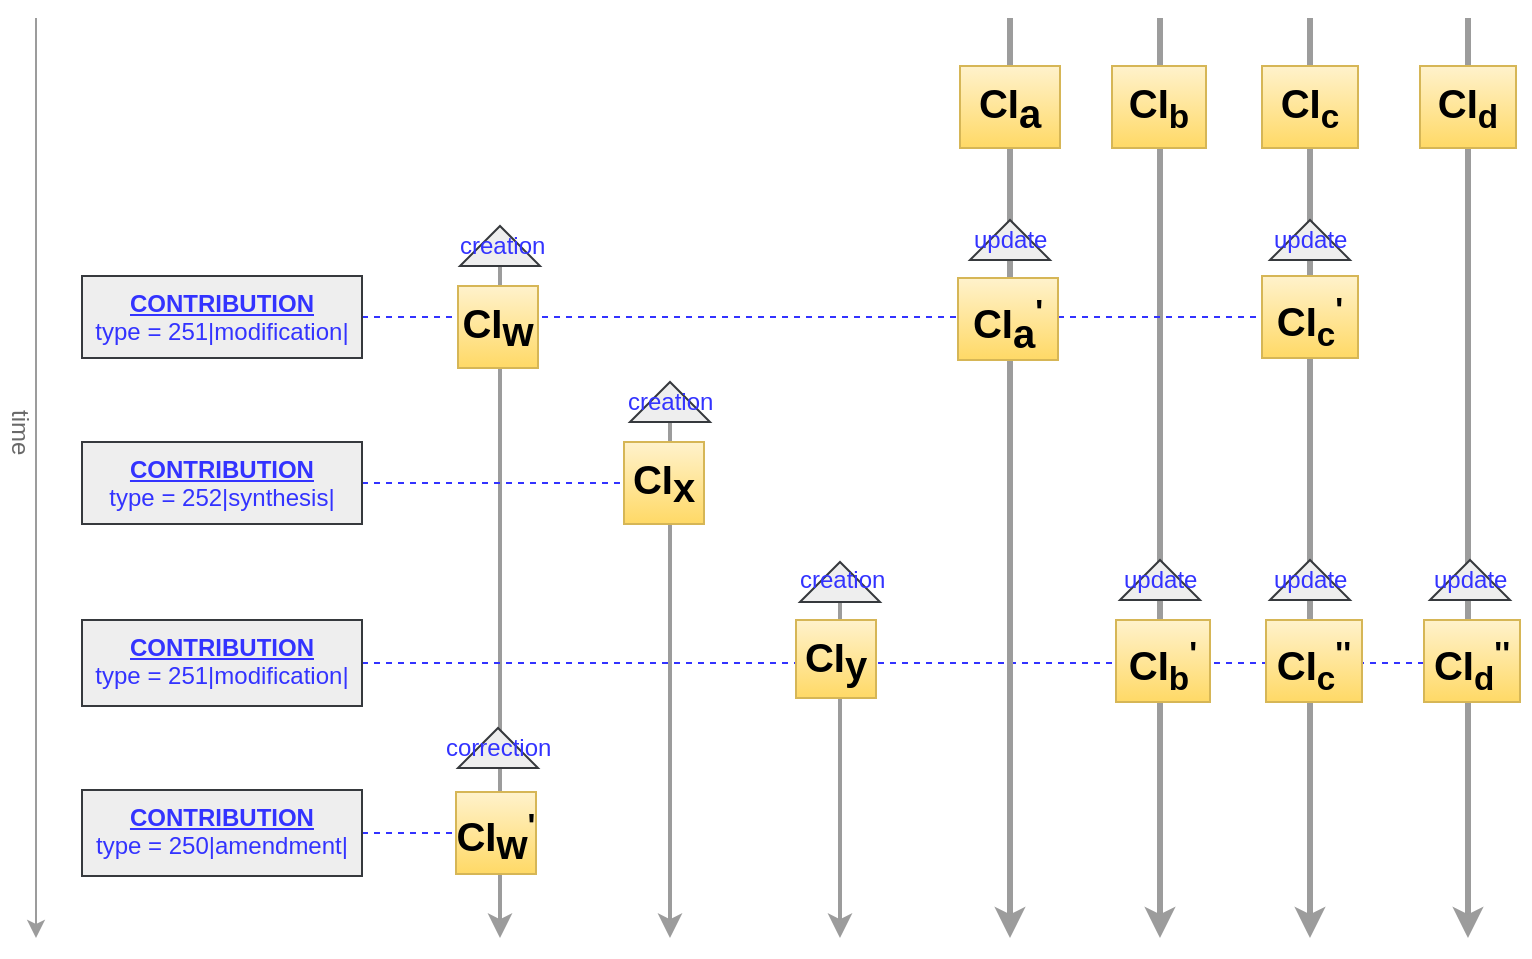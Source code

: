 <mxfile version="12.1.3" type="device" pages="1"><diagram id="a1SSlkNMJl8RM_zxjSbG" name="Page-1"><mxGraphModel dx="1030" dy="705" grid="1" gridSize="10" guides="1" tooltips="1" connect="1" arrows="1" fold="1" page="1" pageScale="1" pageWidth="1169" pageHeight="827" math="0" shadow="0"><root><mxCell id="0"/><mxCell id="1" parent="0"/><mxCell id="bppKK_2gmQRHNSb_QHNx-20" style="edgeStyle=orthogonalEdgeStyle;rounded=0;orthogonalLoop=1;jettySize=auto;html=1;strokeWidth=3;strokeColor=#9C9C9C;" parent="1" edge="1"><mxGeometry relative="1" as="geometry"><mxPoint x="751" y="500" as="targetPoint"/><mxPoint x="751" y="40" as="sourcePoint"/></mxGeometry></mxCell><mxCell id="bppKK_2gmQRHNSb_QHNx-18" style="edgeStyle=orthogonalEdgeStyle;rounded=0;orthogonalLoop=1;jettySize=auto;html=1;strokeWidth=3;strokeColor=#9C9C9C;" parent="1" edge="1"><mxGeometry relative="1" as="geometry"><mxPoint x="597" y="500" as="targetPoint"/><mxPoint x="597" y="40" as="sourcePoint"/></mxGeometry></mxCell><mxCell id="bppKK_2gmQRHNSb_QHNx-26" style="edgeStyle=orthogonalEdgeStyle;rounded=0;orthogonalLoop=1;jettySize=auto;html=1;exitX=1;exitY=0.5;exitDx=0;exitDy=0;entryX=0;entryY=0.5;entryDx=0;entryDy=0;strokeColor=#3333FF;strokeWidth=1;endArrow=none;endFill=0;dashed=1;" parent="1" source="bppKK_2gmQRHNSb_QHNx-25" target="6B5UGwFnlzSjLFUFgNet-5" edge="1"><mxGeometry relative="1" as="geometry"><mxPoint x="712" y="154" as="targetPoint"/></mxGeometry></mxCell><mxCell id="bppKK_2gmQRHNSb_QHNx-22" style="edgeStyle=orthogonalEdgeStyle;rounded=0;orthogonalLoop=1;jettySize=auto;html=1;exitX=0;exitY=0.5;exitDx=0;exitDy=0;strokeWidth=2;strokeColor=#9C9C9C;" parent="1" source="bppKK_2gmQRHNSb_QHNx-69" edge="1"><mxGeometry relative="1" as="geometry"><mxPoint x="437" y="500" as="targetPoint"/><mxPoint x="436.5" y="347" as="sourcePoint"/></mxGeometry></mxCell><mxCell id="bppKK_2gmQRHNSb_QHNx-23" style="edgeStyle=orthogonalEdgeStyle;rounded=0;orthogonalLoop=1;jettySize=auto;html=1;exitX=0;exitY=0.5;exitDx=0;exitDy=0;strokeWidth=2;strokeColor=#9C9C9C;" parent="1" source="bppKK_2gmQRHNSb_QHNx-67" edge="1"><mxGeometry relative="1" as="geometry"><mxPoint x="352" y="500" as="targetPoint"/><mxPoint x="352" y="267" as="sourcePoint"/></mxGeometry></mxCell><mxCell id="bppKK_2gmQRHNSb_QHNx-24" style="edgeStyle=orthogonalEdgeStyle;rounded=0;orthogonalLoop=1;jettySize=auto;html=1;strokeWidth=2;strokeColor=#9C9C9C;exitX=0;exitY=0.5;exitDx=0;exitDy=0;" parent="1" source="bppKK_2gmQRHNSb_QHNx-61" edge="1"><mxGeometry relative="1" as="geometry"><mxPoint x="267" y="500" as="targetPoint"/><mxPoint x="210" y="90" as="sourcePoint"/></mxGeometry></mxCell><mxCell id="bppKK_2gmQRHNSb_QHNx-34" style="edgeStyle=orthogonalEdgeStyle;rounded=0;orthogonalLoop=1;jettySize=auto;html=1;exitX=1;exitY=0.5;exitDx=0;exitDy=0;dashed=1;endArrow=none;endFill=0;strokeColor=#3333FF;strokeWidth=1;fontSize=12;entryX=0;entryY=0.5;entryDx=0;entryDy=0;" parent="1" source="bppKK_2gmQRHNSb_QHNx-32" target="6B5UGwFnlzSjLFUFgNet-9" edge="1"><mxGeometry relative="1" as="geometry"><mxPoint x="222" y="402" as="targetPoint"/></mxGeometry></mxCell><mxCell id="bppKK_2gmQRHNSb_QHNx-31" style="edgeStyle=orthogonalEdgeStyle;rounded=0;orthogonalLoop=1;jettySize=auto;html=1;exitX=1;exitY=0.5;exitDx=0;exitDy=0;entryX=0;entryY=0.5;entryDx=0;entryDy=0;dashed=1;endArrow=none;endFill=0;strokeColor=#3333FF;strokeWidth=1;fontSize=12;" parent="1" source="bppKK_2gmQRHNSb_QHNx-30" target="6B5UGwFnlzSjLFUFgNet-8" edge="1"><mxGeometry relative="1" as="geometry"><Array as="points"><mxPoint x="198" y="362"/></Array><mxPoint x="812" y="322" as="targetPoint"/></mxGeometry></mxCell><mxCell id="bppKK_2gmQRHNSb_QHNx-19" style="edgeStyle=orthogonalEdgeStyle;rounded=0;orthogonalLoop=1;jettySize=auto;html=1;strokeWidth=3;strokeColor=#9C9C9C;" parent="1" edge="1"><mxGeometry relative="1" as="geometry"><mxPoint x="672" y="500" as="targetPoint"/><mxPoint x="672" y="40" as="sourcePoint"/></mxGeometry></mxCell><mxCell id="bppKK_2gmQRHNSb_QHNx-16" style="edgeStyle=orthogonalEdgeStyle;rounded=0;orthogonalLoop=1;jettySize=auto;html=1;strokeWidth=3;strokeColor=#9C9C9C;" parent="1" edge="1"><mxGeometry relative="1" as="geometry"><mxPoint x="522" y="500" as="targetPoint"/><mxPoint x="522" y="40" as="sourcePoint"/></mxGeometry></mxCell><mxCell id="bppKK_2gmQRHNSb_QHNx-1" value="&lt;font style=&quot;font-size: 20px;&quot;&gt;CI&lt;sub style=&quot;font-size: 20px;&quot;&gt;a&lt;/sub&gt;&lt;/font&gt;" style="rounded=0;whiteSpace=wrap;html=1;fontSize=20;fillColor=#fff2cc;strokeColor=#d6b656;verticalAlign=top;gradientColor=#ffd966;fontStyle=1;" parent="1" vertex="1"><mxGeometry x="497" y="64" width="50" height="41" as="geometry"/></mxCell><mxCell id="bppKK_2gmQRHNSb_QHNx-2" value="&lt;span style=&quot;font-size: 20px ; font-weight: 700&quot;&gt;CI&lt;/span&gt;&lt;sub style=&quot;font-weight: 700 ; font-size: 20px&quot;&gt;w&lt;/sub&gt;" style="rounded=0;whiteSpace=wrap;html=1;fontSize=14;fillColor=#fff2cc;strokeColor=#d6b656;verticalAlign=top;gradientColor=#ffd966;fontColor=#000000;" parent="1" vertex="1"><mxGeometry x="246" y="174" width="40" height="41" as="geometry"/></mxCell><mxCell id="bppKK_2gmQRHNSb_QHNx-3" value="&lt;span style=&quot;font-size: 20px&quot;&gt;CI&lt;sub&gt;b&lt;/sub&gt;&lt;/span&gt;" style="rounded=0;whiteSpace=wrap;html=1;fontSize=14;fillColor=#fff2cc;strokeColor=#d6b656;verticalAlign=top;gradientColor=#ffd966;fontStyle=1;" parent="1" vertex="1"><mxGeometry x="573" y="64" width="47" height="41" as="geometry"/></mxCell><mxCell id="bppKK_2gmQRHNSb_QHNx-4" value="&lt;span style=&quot;font-size: 20px&quot;&gt;CI&lt;sub&gt;c&lt;/sub&gt;&lt;/span&gt;" style="rounded=0;whiteSpace=wrap;html=1;fontSize=14;fillColor=#fff2cc;strokeColor=#d6b656;verticalAlign=top;gradientColor=#ffd966;fontStyle=1;" parent="1" vertex="1"><mxGeometry x="648" y="64" width="48" height="41" as="geometry"/></mxCell><mxCell id="bppKK_2gmQRHNSb_QHNx-5" value="&lt;span style=&quot;font-size: 20px&quot;&gt;CI&lt;sub&gt;d&lt;/sub&gt;&lt;/span&gt;" style="rounded=0;whiteSpace=wrap;html=1;fontSize=14;fillColor=#fff2cc;strokeColor=#d6b656;verticalAlign=top;gradientColor=#ffd966;fontStyle=1;" parent="1" vertex="1"><mxGeometry x="727" y="64" width="48" height="41" as="geometry"/></mxCell><mxCell id="bppKK_2gmQRHNSb_QHNx-7" value="&lt;span style=&quot;font-size: 20px ; font-weight: 700&quot;&gt;CI&lt;/span&gt;&lt;sub style=&quot;font-weight: 700 ; font-size: 20px&quot;&gt;x&lt;/sub&gt;" style="rounded=0;whiteSpace=wrap;html=1;fontSize=14;fillColor=#fff2cc;strokeColor=#d6b656;verticalAlign=top;gradientColor=#ffd966;fontColor=#000000;" parent="1" vertex="1"><mxGeometry x="329" y="252" width="40" height="41" as="geometry"/></mxCell><mxCell id="bppKK_2gmQRHNSb_QHNx-9" value="&lt;span style=&quot;font-size: 20px ; font-weight: 700&quot;&gt;CI&lt;/span&gt;&lt;sub style=&quot;font-weight: 700 ; font-size: 20px&quot;&gt;y&lt;/sub&gt;" style="rounded=0;whiteSpace=wrap;html=1;fontSize=14;fillColor=#fff2cc;strokeColor=#d6b656;verticalAlign=top;gradientColor=#ffd966;fontColor=#000000;" parent="1" vertex="1"><mxGeometry x="415" y="341" width="40" height="39" as="geometry"/></mxCell><mxCell id="bppKK_2gmQRHNSb_QHNx-25" value="&lt;font color=&quot;#3333ff&quot; style=&quot;font-size: 12px&quot;&gt;&lt;b style=&quot;font-size: 12px&quot;&gt;&lt;u style=&quot;font-size: 12px&quot;&gt;CONTRIBUTION&lt;/u&gt;&lt;/b&gt;&lt;br style=&quot;font-size: 12px&quot;&gt;type = 251|modification|&lt;br style=&quot;font-size: 12px&quot;&gt;&lt;/font&gt;" style="rounded=0;whiteSpace=wrap;html=1;fontSize=12;fillColor=#eeeeee;strokeColor=#36393d;verticalAlign=top;" parent="1" vertex="1"><mxGeometry x="58" y="169" width="140" height="41" as="geometry"/></mxCell><mxCell id="bppKK_2gmQRHNSb_QHNx-29" style="edgeStyle=orthogonalEdgeStyle;rounded=0;orthogonalLoop=1;jettySize=auto;html=1;exitX=1;exitY=0.5;exitDx=0;exitDy=0;dashed=1;endArrow=none;endFill=0;strokeColor=#3333FF;strokeWidth=1;fontSize=12;" parent="1" source="bppKK_2gmQRHNSb_QHNx-28" target="bppKK_2gmQRHNSb_QHNx-7" edge="1"><mxGeometry relative="1" as="geometry"><mxPoint x="333" y="234" as="targetPoint"/></mxGeometry></mxCell><mxCell id="bppKK_2gmQRHNSb_QHNx-28" value="&lt;font color=&quot;#3333ff&quot;&gt;&lt;b style=&quot;font-size: 12px&quot;&gt;&lt;u style=&quot;font-size: 12px&quot;&gt;CONTRIBUTION&lt;/u&gt;&lt;/b&gt;&lt;br style=&quot;font-size: 12px&quot;&gt;type = 252|synthesis|&lt;br style=&quot;font-size: 12px&quot;&gt;&lt;/font&gt;" style="rounded=0;whiteSpace=wrap;html=1;fontSize=12;fillColor=#eeeeee;strokeColor=#36393d;verticalAlign=top;" parent="1" vertex="1"><mxGeometry x="58" y="252" width="140" height="41" as="geometry"/></mxCell><mxCell id="bppKK_2gmQRHNSb_QHNx-30" value="&lt;font color=&quot;#3333ff&quot;&gt;&lt;b style=&quot;font-size: 12px&quot;&gt;&lt;u style=&quot;font-size: 12px&quot;&gt;CONTRIBUTION&lt;/u&gt;&lt;/b&gt;&lt;br style=&quot;font-size: 12px&quot;&gt;type = 251|modification|&lt;br style=&quot;font-size: 12px&quot;&gt;&lt;/font&gt;" style="rounded=0;whiteSpace=wrap;html=1;fontSize=12;fillColor=#eeeeee;strokeColor=#36393d;verticalAlign=top;" parent="1" vertex="1"><mxGeometry x="58" y="341" width="140" height="43" as="geometry"/></mxCell><mxCell id="bppKK_2gmQRHNSb_QHNx-32" value="&lt;font color=&quot;#3333ff&quot;&gt;&lt;b style=&quot;font-size: 12px&quot;&gt;&lt;u style=&quot;font-size: 12px&quot;&gt;CONTRIBUTION&lt;/u&gt;&lt;/b&gt;&lt;br style=&quot;font-size: 12px&quot;&gt;type = 250|amendment|&lt;br style=&quot;font-size: 12px&quot;&gt;&lt;/font&gt;" style="rounded=0;whiteSpace=wrap;html=1;fontSize=12;fillColor=#eeeeee;strokeColor=#36393d;verticalAlign=top;" parent="1" vertex="1"><mxGeometry x="58" y="426" width="140" height="43" as="geometry"/></mxCell><mxCell id="bppKK_2gmQRHNSb_QHNx-36" style="edgeStyle=orthogonalEdgeStyle;rounded=0;orthogonalLoop=1;jettySize=auto;html=1;strokeWidth=1;strokeColor=#9C9C9C;" parent="1" edge="1"><mxGeometry relative="1" as="geometry"><mxPoint x="35" y="500" as="targetPoint"/><mxPoint x="35" y="40" as="sourcePoint"/></mxGeometry></mxCell><mxCell id="bppKK_2gmQRHNSb_QHNx-37" value="time" style="text;html=1;resizable=0;points=[];autosize=1;align=left;verticalAlign=top;spacingTop=-4;fontSize=12;rotation=90;fontColor=#696969;" parent="1" vertex="1"><mxGeometry x="7" y="244" width="40" height="20" as="geometry"/></mxCell><mxCell id="bppKK_2gmQRHNSb_QHNx-38" value="" style="triangle;whiteSpace=wrap;html=1;fontSize=12;rotation=-90;fillColor=#eeeeee;strokeColor=#36393d;" parent="1" vertex="1"><mxGeometry x="256" y="385" width="20" height="40" as="geometry"/></mxCell><mxCell id="bppKK_2gmQRHNSb_QHNx-39" value="correction" style="text;html=1;resizable=0;points=[];autosize=1;align=left;verticalAlign=top;spacingTop=-4;fontSize=12;fontColor=#3333FF;" parent="1" vertex="1"><mxGeometry x="238" y="395" width="70" height="20" as="geometry"/></mxCell><mxCell id="bppKK_2gmQRHNSb_QHNx-42" value="" style="triangle;whiteSpace=wrap;html=1;fontSize=12;rotation=-90;fillColor=#eeeeee;strokeColor=#36393d;" parent="1" vertex="1"><mxGeometry x="587" y="301" width="20" height="40" as="geometry"/></mxCell><mxCell id="bppKK_2gmQRHNSb_QHNx-43" value="update" style="text;html=1;resizable=0;points=[];autosize=1;align=left;verticalAlign=top;spacingTop=-4;fontSize=12;fontColor=#3333FF;" parent="1" vertex="1"><mxGeometry x="577" y="311" width="50" height="20" as="geometry"/></mxCell><mxCell id="bppKK_2gmQRHNSb_QHNx-45" value="" style="triangle;whiteSpace=wrap;html=1;fontSize=12;rotation=-90;fillColor=#eeeeee;strokeColor=#36393d;" parent="1" vertex="1"><mxGeometry x="662" y="301" width="20" height="40" as="geometry"/></mxCell><mxCell id="bppKK_2gmQRHNSb_QHNx-46" value="update" style="text;html=1;resizable=0;points=[];autosize=1;align=left;verticalAlign=top;spacingTop=-4;fontSize=12;fontColor=#3333FF;" parent="1" vertex="1"><mxGeometry x="652" y="311" width="50" height="20" as="geometry"/></mxCell><mxCell id="bppKK_2gmQRHNSb_QHNx-47" value="" style="triangle;whiteSpace=wrap;html=1;fontSize=12;rotation=-90;fillColor=#eeeeee;strokeColor=#36393d;" parent="1" vertex="1"><mxGeometry x="742" y="301" width="20" height="40" as="geometry"/></mxCell><mxCell id="bppKK_2gmQRHNSb_QHNx-48" value="update" style="text;html=1;resizable=0;points=[];autosize=1;align=left;verticalAlign=top;spacingTop=-4;fontSize=12;fontColor=#3333FF;" parent="1" vertex="1"><mxGeometry x="732" y="311" width="50" height="20" as="geometry"/></mxCell><mxCell id="bppKK_2gmQRHNSb_QHNx-53" value="" style="triangle;whiteSpace=wrap;html=1;fontSize=12;rotation=-90;fillColor=#eeeeee;strokeColor=#36393d;" parent="1" vertex="1"><mxGeometry x="512" y="131" width="20" height="40" as="geometry"/></mxCell><mxCell id="bppKK_2gmQRHNSb_QHNx-54" value="update" style="text;html=1;resizable=0;points=[];autosize=1;align=left;verticalAlign=top;spacingTop=-4;fontSize=12;fontColor=#3333FF;" parent="1" vertex="1"><mxGeometry x="502" y="141" width="50" height="20" as="geometry"/></mxCell><mxCell id="bppKK_2gmQRHNSb_QHNx-55" value="" style="triangle;whiteSpace=wrap;html=1;fontSize=12;rotation=-90;fillColor=#eeeeee;strokeColor=#36393d;" parent="1" vertex="1"><mxGeometry x="662" y="131" width="20" height="40" as="geometry"/></mxCell><mxCell id="bppKK_2gmQRHNSb_QHNx-56" value="update" style="text;html=1;resizable=0;points=[];autosize=1;align=left;verticalAlign=top;spacingTop=-4;fontSize=12;fontColor=#3333FF;" parent="1" vertex="1"><mxGeometry x="652" y="141" width="50" height="20" as="geometry"/></mxCell><mxCell id="bppKK_2gmQRHNSb_QHNx-61" value="" style="triangle;whiteSpace=wrap;html=1;fontSize=12;rotation=-90;fillColor=#eeeeee;strokeColor=#36393d;" parent="1" vertex="1"><mxGeometry x="257" y="134" width="20" height="40" as="geometry"/></mxCell><mxCell id="bppKK_2gmQRHNSb_QHNx-62" value="creation" style="text;html=1;resizable=0;points=[];autosize=1;align=left;verticalAlign=top;spacingTop=-4;fontSize=12;fontColor=#3333FF;" parent="1" vertex="1"><mxGeometry x="245" y="144" width="60" height="20" as="geometry"/></mxCell><mxCell id="bppKK_2gmQRHNSb_QHNx-67" value="" style="triangle;whiteSpace=wrap;html=1;fontSize=12;rotation=-90;fillColor=#eeeeee;strokeColor=#36393d;" parent="1" vertex="1"><mxGeometry x="342" y="212" width="20" height="40" as="geometry"/></mxCell><mxCell id="bppKK_2gmQRHNSb_QHNx-68" value="creation" style="text;html=1;resizable=0;points=[];autosize=1;align=left;verticalAlign=top;spacingTop=-4;fontSize=12;fontColor=#3333FF;" parent="1" vertex="1"><mxGeometry x="329" y="222" width="60" height="20" as="geometry"/></mxCell><mxCell id="bppKK_2gmQRHNSb_QHNx-69" value="" style="triangle;whiteSpace=wrap;html=1;fontSize=12;rotation=-90;fillColor=#eeeeee;strokeColor=#36393d;" parent="1" vertex="1"><mxGeometry x="427" y="302" width="20" height="40" as="geometry"/></mxCell><mxCell id="bppKK_2gmQRHNSb_QHNx-70" value="creation" style="text;html=1;resizable=0;points=[];autosize=1;align=left;verticalAlign=top;spacingTop=-4;fontSize=12;fontColor=#3333FF;" parent="1" vertex="1"><mxGeometry x="415" y="311" width="60" height="20" as="geometry"/></mxCell><mxCell id="6B5UGwFnlzSjLFUFgNet-3" value="&lt;font style=&quot;font-size: 20px&quot;&gt;CI&lt;sub style=&quot;font-size: 20px&quot;&gt;a&lt;/sub&gt;&lt;span style=&quot;font-size: 20px&quot;&gt;&lt;sup&gt;'&lt;/sup&gt;&lt;/span&gt;&lt;/font&gt;" style="rounded=0;whiteSpace=wrap;html=1;fontSize=20;fillColor=#fff2cc;strokeColor=#d6b656;verticalAlign=top;gradientColor=#ffd966;fontStyle=1;" vertex="1" parent="1"><mxGeometry x="496" y="170" width="50" height="41" as="geometry"/></mxCell><mxCell id="6B5UGwFnlzSjLFUFgNet-5" value="&lt;span style=&quot;font-size: 20px&quot;&gt;CI&lt;sub&gt;c&lt;/sub&gt;&lt;sup&gt;'&lt;/sup&gt;&lt;/span&gt;" style="rounded=0;whiteSpace=wrap;html=1;fontSize=14;fillColor=#fff2cc;strokeColor=#d6b656;verticalAlign=top;gradientColor=#ffd966;fontStyle=1;" vertex="1" parent="1"><mxGeometry x="648" y="169" width="48" height="41" as="geometry"/></mxCell><mxCell id="6B5UGwFnlzSjLFUFgNet-6" value="&lt;span style=&quot;font-size: 20px&quot;&gt;CI&lt;sub&gt;b&lt;/sub&gt;&lt;sup&gt;'&lt;/sup&gt;&lt;/span&gt;" style="rounded=0;whiteSpace=wrap;html=1;fontSize=14;fillColor=#fff2cc;strokeColor=#d6b656;verticalAlign=top;gradientColor=#ffd966;fontStyle=1;" vertex="1" parent="1"><mxGeometry x="575" y="341" width="47" height="41" as="geometry"/></mxCell><mxCell id="6B5UGwFnlzSjLFUFgNet-7" value="&lt;span style=&quot;font-size: 20px&quot;&gt;CI&lt;sub&gt;c&lt;/sub&gt;&lt;sup&gt;''&lt;/sup&gt;&lt;/span&gt;" style="rounded=0;whiteSpace=wrap;html=1;fontSize=14;fillColor=#fff2cc;strokeColor=#d6b656;verticalAlign=top;gradientColor=#ffd966;fontStyle=1;" vertex="1" parent="1"><mxGeometry x="650" y="341" width="48" height="41" as="geometry"/></mxCell><mxCell id="6B5UGwFnlzSjLFUFgNet-8" value="&lt;span style=&quot;font-size: 20px&quot;&gt;CI&lt;sub&gt;d&lt;/sub&gt;&lt;sup&gt;''&lt;/sup&gt;&lt;/span&gt;" style="rounded=0;whiteSpace=wrap;html=1;fontSize=14;fillColor=#fff2cc;strokeColor=#d6b656;verticalAlign=top;gradientColor=#ffd966;fontStyle=1;" vertex="1" parent="1"><mxGeometry x="729" y="341" width="48" height="41" as="geometry"/></mxCell><mxCell id="6B5UGwFnlzSjLFUFgNet-9" value="&lt;span style=&quot;font-size: 20px ; font-weight: 700&quot;&gt;CI&lt;/span&gt;&lt;sub style=&quot;font-weight: 700 ; font-size: 20px&quot;&gt;w&lt;/sub&gt;&lt;span style=&quot;font-weight: 700 ; font-size: 20px&quot;&gt;&lt;sup&gt;'&lt;/sup&gt;&lt;/span&gt;" style="rounded=0;whiteSpace=wrap;html=1;fontSize=14;fillColor=#fff2cc;strokeColor=#d6b656;verticalAlign=top;gradientColor=#ffd966;fontColor=#000000;" vertex="1" parent="1"><mxGeometry x="245" y="427" width="40" height="41" as="geometry"/></mxCell></root></mxGraphModel></diagram></mxfile>